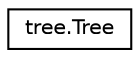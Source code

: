 digraph "Graphical Class Hierarchy"
{
 // LATEX_PDF_SIZE
  edge [fontname="Helvetica",fontsize="10",labelfontname="Helvetica",labelfontsize="10"];
  node [fontname="Helvetica",fontsize="10",shape=record];
  rankdir="LR";
  Node0 [label="tree.Tree",height=0.2,width=0.4,color="black", fillcolor="white", style="filled",URL="$classtree_1_1Tree.html",tooltip=" "];
}

